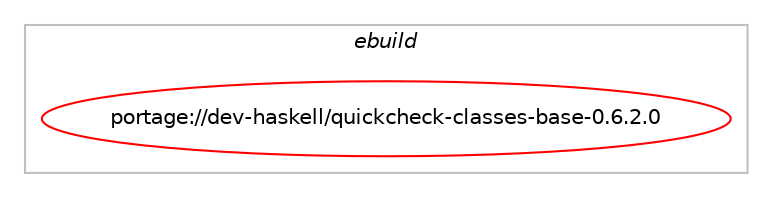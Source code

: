 digraph prolog {

# *************
# Graph options
# *************

newrank=true;
concentrate=true;
compound=true;
graph [rankdir=LR,fontname=Helvetica,fontsize=10,ranksep=1.5];#, ranksep=2.5, nodesep=0.2];
edge  [arrowhead=vee];
node  [fontname=Helvetica,fontsize=10];

# **********
# The ebuild
# **********

subgraph cluster_leftcol {
color=gray;
label=<<i>ebuild</i>>;
id [label="portage://dev-haskell/quickcheck-classes-base-0.6.2.0", color=red, width=4, href="../dev-haskell/quickcheck-classes-base-0.6.2.0.svg"];
}

# ****************
# The dependencies
# ****************

subgraph cluster_midcol {
color=gray;
label=<<i>dependencies</i>>;
subgraph cluster_compile {
fillcolor="#eeeeee";
style=filled;
label=<<i>compile</i>>;
# *** BEGIN UNKNOWN DEPENDENCY TYPE (TODO) ***
# id -> equal(use_conditional_group(negative,unary-laws,portage://dev-haskell/quickcheck-classes-base-0.6.2.0,[use_conditional_group(negative,binary-laws,portage://dev-haskell/quickcheck-classes-base-0.6.2.0,[package_dependency(portage://dev-haskell/quickcheck-classes-base-0.6.2.0,install,no,dev-haskell,quickcheck,greaterequal,[2.7,,,2.7],any_same_slot,[use(optenable(profile),none)])])]))
# *** END UNKNOWN DEPENDENCY TYPE (TODO) ***

# *** BEGIN UNKNOWN DEPENDENCY TYPE (TODO) ***
# id -> equal(use_conditional_group(positive,binary-laws,portage://dev-haskell/quickcheck-classes-base-0.6.2.0,[package_dependency(portage://dev-haskell/quickcheck-classes-base-0.6.2.0,install,no,dev-haskell,quickcheck,greaterequal,[2.10.0,,,2.10.0],any_same_slot,[use(optenable(profile),none)])]))
# *** END UNKNOWN DEPENDENCY TYPE (TODO) ***

# *** BEGIN UNKNOWN DEPENDENCY TYPE (TODO) ***
# id -> equal(use_conditional_group(positive,hscolour,portage://dev-haskell/quickcheck-classes-base-0.6.2.0,[package_dependency(portage://dev-haskell/quickcheck-classes-base-0.6.2.0,install,no,dev-haskell,hscolour,none,[,,],[],[])]))
# *** END UNKNOWN DEPENDENCY TYPE (TODO) ***

# *** BEGIN UNKNOWN DEPENDENCY TYPE (TODO) ***
# id -> equal(use_conditional_group(positive,unary-laws,portage://dev-haskell/quickcheck-classes-base-0.6.2.0,[package_dependency(portage://dev-haskell/quickcheck-classes-base-0.6.2.0,install,no,dev-haskell,quickcheck,greaterequal,[2.10.0,,,2.10.0],any_same_slot,[use(optenable(profile),none)])]))
# *** END UNKNOWN DEPENDENCY TYPE (TODO) ***

# *** BEGIN UNKNOWN DEPENDENCY TYPE (TODO) ***
# id -> equal(package_dependency(portage://dev-haskell/quickcheck-classes-base-0.6.2.0,install,no,dev-haskell,cabal,greaterequal,[2.4,,,2.4],[],[]))
# *** END UNKNOWN DEPENDENCY TYPE (TODO) ***

# *** BEGIN UNKNOWN DEPENDENCY TYPE (TODO) ***
# id -> equal(package_dependency(portage://dev-haskell/quickcheck-classes-base-0.6.2.0,install,no,dev-haskell,contravariant,none,[,,],any_same_slot,[use(optenable(profile),none)]))
# *** END UNKNOWN DEPENDENCY TYPE (TODO) ***

# *** BEGIN UNKNOWN DEPENDENCY TYPE (TODO) ***
# id -> equal(package_dependency(portage://dev-haskell/quickcheck-classes-base-0.6.2.0,install,no,dev-lang,ghc,greaterequal,[8.4.3,,,8.4.3],any_same_slot,[]))
# *** END UNKNOWN DEPENDENCY TYPE (TODO) ***

}
subgraph cluster_compileandrun {
fillcolor="#eeeeee";
style=filled;
label=<<i>compile and run</i>>;
}
subgraph cluster_run {
fillcolor="#eeeeee";
style=filled;
label=<<i>run</i>>;
# *** BEGIN UNKNOWN DEPENDENCY TYPE (TODO) ***
# id -> equal(use_conditional_group(negative,unary-laws,portage://dev-haskell/quickcheck-classes-base-0.6.2.0,[use_conditional_group(negative,binary-laws,portage://dev-haskell/quickcheck-classes-base-0.6.2.0,[package_dependency(portage://dev-haskell/quickcheck-classes-base-0.6.2.0,run,no,dev-haskell,quickcheck,greaterequal,[2.7,,,2.7],any_same_slot,[use(optenable(profile),none)])])]))
# *** END UNKNOWN DEPENDENCY TYPE (TODO) ***

# *** BEGIN UNKNOWN DEPENDENCY TYPE (TODO) ***
# id -> equal(use_conditional_group(positive,binary-laws,portage://dev-haskell/quickcheck-classes-base-0.6.2.0,[package_dependency(portage://dev-haskell/quickcheck-classes-base-0.6.2.0,run,no,dev-haskell,quickcheck,greaterequal,[2.10.0,,,2.10.0],any_same_slot,[use(optenable(profile),none)])]))
# *** END UNKNOWN DEPENDENCY TYPE (TODO) ***

# *** BEGIN UNKNOWN DEPENDENCY TYPE (TODO) ***
# id -> equal(use_conditional_group(positive,unary-laws,portage://dev-haskell/quickcheck-classes-base-0.6.2.0,[package_dependency(portage://dev-haskell/quickcheck-classes-base-0.6.2.0,run,no,dev-haskell,quickcheck,greaterequal,[2.10.0,,,2.10.0],any_same_slot,[use(optenable(profile),none)])]))
# *** END UNKNOWN DEPENDENCY TYPE (TODO) ***

# *** BEGIN UNKNOWN DEPENDENCY TYPE (TODO) ***
# id -> equal(package_dependency(portage://dev-haskell/quickcheck-classes-base-0.6.2.0,run,no,dev-haskell,contravariant,none,[,,],any_same_slot,[use(optenable(profile),none)]))
# *** END UNKNOWN DEPENDENCY TYPE (TODO) ***

# *** BEGIN UNKNOWN DEPENDENCY TYPE (TODO) ***
# id -> equal(package_dependency(portage://dev-haskell/quickcheck-classes-base-0.6.2.0,run,no,dev-lang,ghc,greaterequal,[8.4.3,,,8.4.3],any_same_slot,[]))
# *** END UNKNOWN DEPENDENCY TYPE (TODO) ***

# *** BEGIN UNKNOWN DEPENDENCY TYPE (TODO) ***
# id -> equal(package_dependency(portage://dev-haskell/quickcheck-classes-base-0.6.2.0,run,no,dev-lang,ghc,none,[,,],any_same_slot,[use(optenable(profile),none)]))
# *** END UNKNOWN DEPENDENCY TYPE (TODO) ***

}
}

# **************
# The candidates
# **************

subgraph cluster_choices {
rank=same;
color=gray;
label=<<i>candidates</i>>;

}

}
